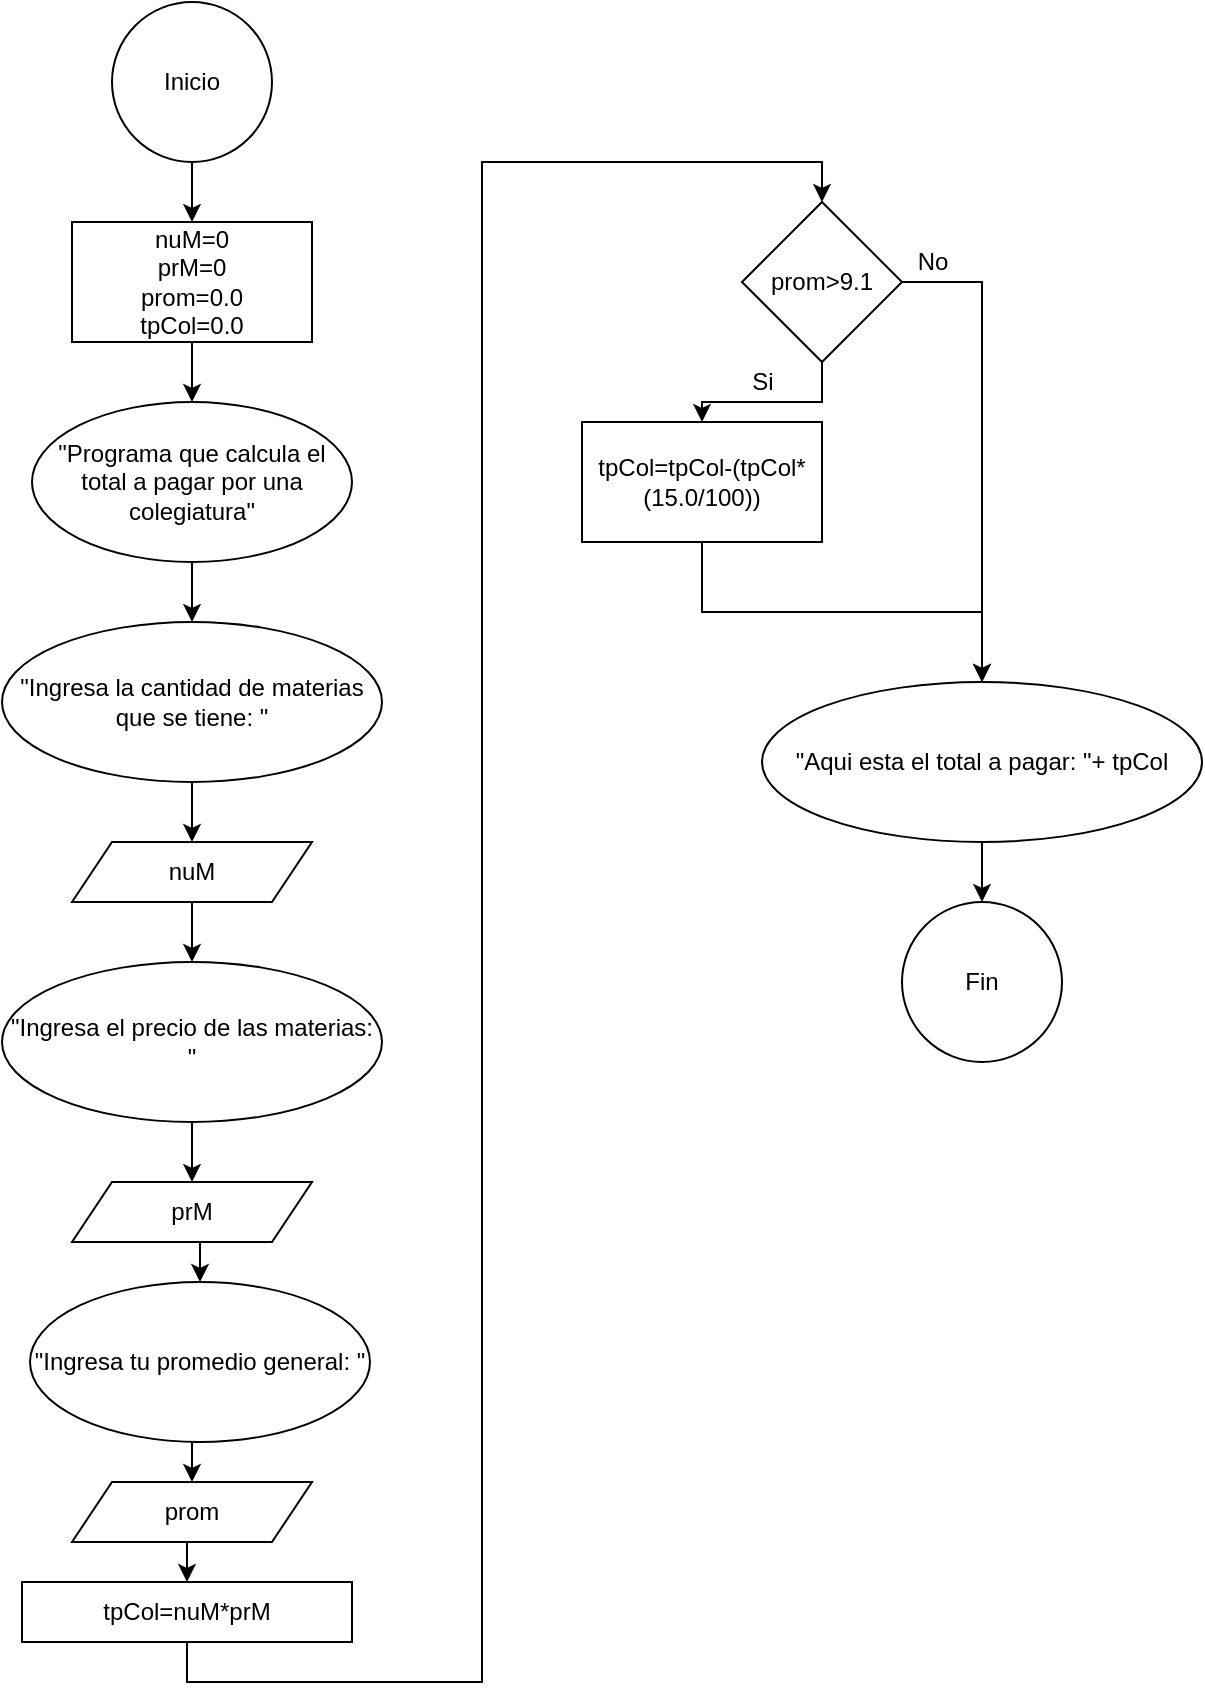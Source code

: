 <mxfile version="13.8.8" type="github">
  <diagram id="uTxvFxXioQ26-19pOSVQ" name="Page-1">
    <mxGraphModel dx="1256" dy="544" grid="1" gridSize="10" guides="1" tooltips="1" connect="1" arrows="1" fold="1" page="1" pageScale="1" pageWidth="827" pageHeight="1169" math="0" shadow="0">
      <root>
        <mxCell id="0" />
        <mxCell id="1" parent="0" />
        <mxCell id="ejsThDJycFvpP-FB46fx-28" value="Inicio" style="ellipse;whiteSpace=wrap;html=1;aspect=fixed;" vertex="1" parent="1">
          <mxGeometry x="145" width="80" height="80" as="geometry" />
        </mxCell>
        <mxCell id="ejsThDJycFvpP-FB46fx-29" value="" style="endArrow=classic;html=1;exitX=0.5;exitY=1;exitDx=0;exitDy=0;entryX=0.5;entryY=0;entryDx=0;entryDy=0;" edge="1" parent="1" source="ejsThDJycFvpP-FB46fx-28" target="ejsThDJycFvpP-FB46fx-30">
          <mxGeometry width="50" height="50" relative="1" as="geometry">
            <mxPoint x="365" y="230" as="sourcePoint" />
            <mxPoint x="185" y="110" as="targetPoint" />
          </mxGeometry>
        </mxCell>
        <mxCell id="ejsThDJycFvpP-FB46fx-30" value="nuM=0&lt;br&gt;prM=0&lt;br&gt;prom=0.0&lt;br&gt;tpCol=0.0" style="rounded=0;whiteSpace=wrap;html=1;" vertex="1" parent="1">
          <mxGeometry x="125" y="110" width="120" height="60" as="geometry" />
        </mxCell>
        <mxCell id="ejsThDJycFvpP-FB46fx-31" value="" style="endArrow=classic;html=1;exitX=0.5;exitY=1;exitDx=0;exitDy=0;" edge="1" parent="1" source="ejsThDJycFvpP-FB46fx-30" target="ejsThDJycFvpP-FB46fx-33">
          <mxGeometry width="50" height="50" relative="1" as="geometry">
            <mxPoint x="365" y="210" as="sourcePoint" />
            <mxPoint x="415" y="160" as="targetPoint" />
          </mxGeometry>
        </mxCell>
        <mxCell id="ejsThDJycFvpP-FB46fx-32" style="edgeStyle=orthogonalEdgeStyle;rounded=0;orthogonalLoop=1;jettySize=auto;html=1;entryX=0.5;entryY=0;entryDx=0;entryDy=0;" edge="1" parent="1" source="ejsThDJycFvpP-FB46fx-33" target="ejsThDJycFvpP-FB46fx-35">
          <mxGeometry relative="1" as="geometry">
            <mxPoint x="185" y="310" as="targetPoint" />
          </mxGeometry>
        </mxCell>
        <mxCell id="ejsThDJycFvpP-FB46fx-33" value="&quot;Programa que calcula el total a pagar por una colegiatura&quot;" style="ellipse;whiteSpace=wrap;html=1;" vertex="1" parent="1">
          <mxGeometry x="105" y="200" width="160" height="80" as="geometry" />
        </mxCell>
        <mxCell id="ejsThDJycFvpP-FB46fx-34" style="edgeStyle=orthogonalEdgeStyle;rounded=0;orthogonalLoop=1;jettySize=auto;html=1;" edge="1" parent="1" source="ejsThDJycFvpP-FB46fx-35" target="ejsThDJycFvpP-FB46fx-37">
          <mxGeometry relative="1" as="geometry" />
        </mxCell>
        <mxCell id="ejsThDJycFvpP-FB46fx-35" value="&quot;Ingresa la cantidad de materias que se tiene: &quot;" style="ellipse;whiteSpace=wrap;html=1;" vertex="1" parent="1">
          <mxGeometry x="90" y="310" width="190" height="80" as="geometry" />
        </mxCell>
        <mxCell id="ejsThDJycFvpP-FB46fx-36" style="edgeStyle=orthogonalEdgeStyle;rounded=0;orthogonalLoop=1;jettySize=auto;html=1;entryX=0.5;entryY=0;entryDx=0;entryDy=0;" edge="1" parent="1" source="ejsThDJycFvpP-FB46fx-37" target="ejsThDJycFvpP-FB46fx-39">
          <mxGeometry relative="1" as="geometry" />
        </mxCell>
        <mxCell id="ejsThDJycFvpP-FB46fx-37" value="nuM" style="shape=parallelogram;perimeter=parallelogramPerimeter;whiteSpace=wrap;html=1;fixedSize=1;" vertex="1" parent="1">
          <mxGeometry x="125" y="420" width="120" height="30" as="geometry" />
        </mxCell>
        <mxCell id="ejsThDJycFvpP-FB46fx-38" style="edgeStyle=orthogonalEdgeStyle;rounded=0;orthogonalLoop=1;jettySize=auto;html=1;" edge="1" parent="1" source="ejsThDJycFvpP-FB46fx-39" target="ejsThDJycFvpP-FB46fx-41">
          <mxGeometry relative="1" as="geometry" />
        </mxCell>
        <mxCell id="ejsThDJycFvpP-FB46fx-39" value="&quot;Ingresa el precio de las materias: &quot;" style="ellipse;whiteSpace=wrap;html=1;" vertex="1" parent="1">
          <mxGeometry x="90" y="480" width="190" height="80" as="geometry" />
        </mxCell>
        <mxCell id="ejsThDJycFvpP-FB46fx-57" style="edgeStyle=orthogonalEdgeStyle;rounded=0;orthogonalLoop=1;jettySize=auto;html=1;exitX=0.5;exitY=1;exitDx=0;exitDy=0;entryX=0.5;entryY=0;entryDx=0;entryDy=0;" edge="1" parent="1" source="ejsThDJycFvpP-FB46fx-41" target="ejsThDJycFvpP-FB46fx-54">
          <mxGeometry relative="1" as="geometry" />
        </mxCell>
        <mxCell id="ejsThDJycFvpP-FB46fx-41" value="prM" style="shape=parallelogram;perimeter=parallelogramPerimeter;whiteSpace=wrap;html=1;fixedSize=1;" vertex="1" parent="1">
          <mxGeometry x="125" y="590" width="120" height="30" as="geometry" />
        </mxCell>
        <mxCell id="ejsThDJycFvpP-FB46fx-43" style="edgeStyle=orthogonalEdgeStyle;rounded=0;orthogonalLoop=1;jettySize=auto;html=1;exitX=0.5;exitY=1;exitDx=0;exitDy=0;entryX=0.5;entryY=0;entryDx=0;entryDy=0;" edge="1" parent="1" source="ejsThDJycFvpP-FB46fx-44" target="ejsThDJycFvpP-FB46fx-51">
          <mxGeometry relative="1" as="geometry" />
        </mxCell>
        <mxCell id="ejsThDJycFvpP-FB46fx-64" style="edgeStyle=orthogonalEdgeStyle;rounded=0;orthogonalLoop=1;jettySize=auto;html=1;entryX=0.5;entryY=0;entryDx=0;entryDy=0;" edge="1" parent="1" source="ejsThDJycFvpP-FB46fx-44" target="ejsThDJycFvpP-FB46fx-62">
          <mxGeometry relative="1" as="geometry">
            <Array as="points">
              <mxPoint x="580" y="140" />
            </Array>
          </mxGeometry>
        </mxCell>
        <mxCell id="ejsThDJycFvpP-FB46fx-44" value="prom&amp;gt;9.1" style="rhombus;whiteSpace=wrap;html=1;" vertex="1" parent="1">
          <mxGeometry x="460" y="100" width="80" height="80" as="geometry" />
        </mxCell>
        <mxCell id="ejsThDJycFvpP-FB46fx-48" value="Si" style="text;html=1;align=center;verticalAlign=middle;resizable=0;points=[];autosize=1;" vertex="1" parent="1">
          <mxGeometry x="455" y="180" width="30" height="20" as="geometry" />
        </mxCell>
        <mxCell id="ejsThDJycFvpP-FB46fx-49" value="No" style="text;html=1;align=center;verticalAlign=middle;resizable=0;points=[];autosize=1;" vertex="1" parent="1">
          <mxGeometry x="540" y="120" width="30" height="20" as="geometry" />
        </mxCell>
        <mxCell id="ejsThDJycFvpP-FB46fx-63" style="edgeStyle=orthogonalEdgeStyle;rounded=0;orthogonalLoop=1;jettySize=auto;html=1;entryX=0.5;entryY=0;entryDx=0;entryDy=0;" edge="1" parent="1" source="ejsThDJycFvpP-FB46fx-51" target="ejsThDJycFvpP-FB46fx-62">
          <mxGeometry relative="1" as="geometry" />
        </mxCell>
        <mxCell id="ejsThDJycFvpP-FB46fx-51" value="tpCol=tpCol-(tpCol*(15.0/100))" style="whiteSpace=wrap;html=1;" vertex="1" parent="1">
          <mxGeometry x="380" y="210" width="120" height="60" as="geometry" />
        </mxCell>
        <mxCell id="ejsThDJycFvpP-FB46fx-52" value="Fin" style="ellipse;whiteSpace=wrap;html=1;aspect=fixed;" vertex="1" parent="1">
          <mxGeometry x="540" y="450" width="80" height="80" as="geometry" />
        </mxCell>
        <mxCell id="ejsThDJycFvpP-FB46fx-58" style="edgeStyle=orthogonalEdgeStyle;rounded=0;orthogonalLoop=1;jettySize=auto;html=1;exitX=0.5;exitY=1;exitDx=0;exitDy=0;entryX=0.5;entryY=0;entryDx=0;entryDy=0;" edge="1" parent="1" source="ejsThDJycFvpP-FB46fx-54" target="ejsThDJycFvpP-FB46fx-56">
          <mxGeometry relative="1" as="geometry" />
        </mxCell>
        <mxCell id="ejsThDJycFvpP-FB46fx-54" value="&quot;Ingresa tu promedio general: &quot;" style="ellipse;whiteSpace=wrap;html=1;" vertex="1" parent="1">
          <mxGeometry x="104" y="640" width="170" height="80" as="geometry" />
        </mxCell>
        <mxCell id="ejsThDJycFvpP-FB46fx-60" style="edgeStyle=orthogonalEdgeStyle;rounded=0;orthogonalLoop=1;jettySize=auto;html=1;exitX=0.5;exitY=1;exitDx=0;exitDy=0;entryX=0.5;entryY=0;entryDx=0;entryDy=0;" edge="1" parent="1" source="ejsThDJycFvpP-FB46fx-56" target="ejsThDJycFvpP-FB46fx-59">
          <mxGeometry relative="1" as="geometry" />
        </mxCell>
        <mxCell id="ejsThDJycFvpP-FB46fx-56" value="prom" style="shape=parallelogram;perimeter=parallelogramPerimeter;whiteSpace=wrap;html=1;fixedSize=1;" vertex="1" parent="1">
          <mxGeometry x="125" y="740" width="120" height="30" as="geometry" />
        </mxCell>
        <mxCell id="ejsThDJycFvpP-FB46fx-61" style="edgeStyle=orthogonalEdgeStyle;rounded=0;orthogonalLoop=1;jettySize=auto;html=1;exitX=0.5;exitY=1;exitDx=0;exitDy=0;entryX=0.5;entryY=0;entryDx=0;entryDy=0;" edge="1" parent="1" source="ejsThDJycFvpP-FB46fx-59" target="ejsThDJycFvpP-FB46fx-44">
          <mxGeometry relative="1" as="geometry">
            <Array as="points">
              <mxPoint x="182" y="840" />
              <mxPoint x="330" y="840" />
              <mxPoint x="330" y="80" />
              <mxPoint x="500" y="80" />
            </Array>
          </mxGeometry>
        </mxCell>
        <mxCell id="ejsThDJycFvpP-FB46fx-59" value="tpCol=nuM*prM" style="rounded=0;whiteSpace=wrap;html=1;" vertex="1" parent="1">
          <mxGeometry x="100" y="790" width="165" height="30" as="geometry" />
        </mxCell>
        <mxCell id="ejsThDJycFvpP-FB46fx-65" style="edgeStyle=orthogonalEdgeStyle;rounded=0;orthogonalLoop=1;jettySize=auto;html=1;" edge="1" parent="1" source="ejsThDJycFvpP-FB46fx-62" target="ejsThDJycFvpP-FB46fx-52">
          <mxGeometry relative="1" as="geometry" />
        </mxCell>
        <mxCell id="ejsThDJycFvpP-FB46fx-62" value="&quot;Aqui esta el total a pagar: &quot;+ tpCol" style="ellipse;whiteSpace=wrap;html=1;" vertex="1" parent="1">
          <mxGeometry x="470" y="340" width="220" height="80" as="geometry" />
        </mxCell>
      </root>
    </mxGraphModel>
  </diagram>
</mxfile>

